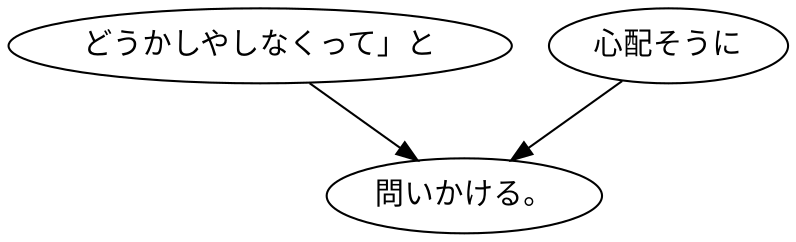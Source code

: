 digraph graph706 {
	node0 [label="どうかしやしなくって」と"];
	node1 [label="心配そうに"];
	node2 [label="問いかける。"];
	node0 -> node2;
	node1 -> node2;
}

